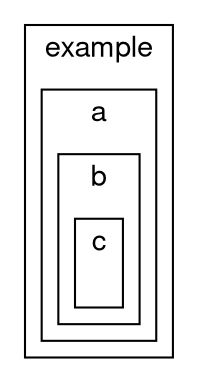 digraph unix {
  graph [ dpi = 75 ]; 
  graph [nodesep = 0.25; ranksep=0.25];
  fontname="Helvetica,Arial,sans-serif"
  node [fontname="Helvetica,Arial,sans-serif"]
  edge [fontname="Helvetica,Arial,sans-serif"]
  subgraph cluster_example_28 {
    label = "example"; // scope
    invisible [label = "", shape = point, style=invis]; // example
    subgraph cluster_a_30 {
      label = "a"; // scope
      invisible [label = "", shape = point, style=invis]; // a
      subgraph cluster_b_32 {
        label = "b"; // scope
        invisible [label = "", shape = point, style=invis]; // b
        subgraph cluster_c_34 {
          label = "c"; // scope
          invisible [label = "", shape = point, style=invis]; // c
          
        }
        
      }
      
    }
    
  }
}
